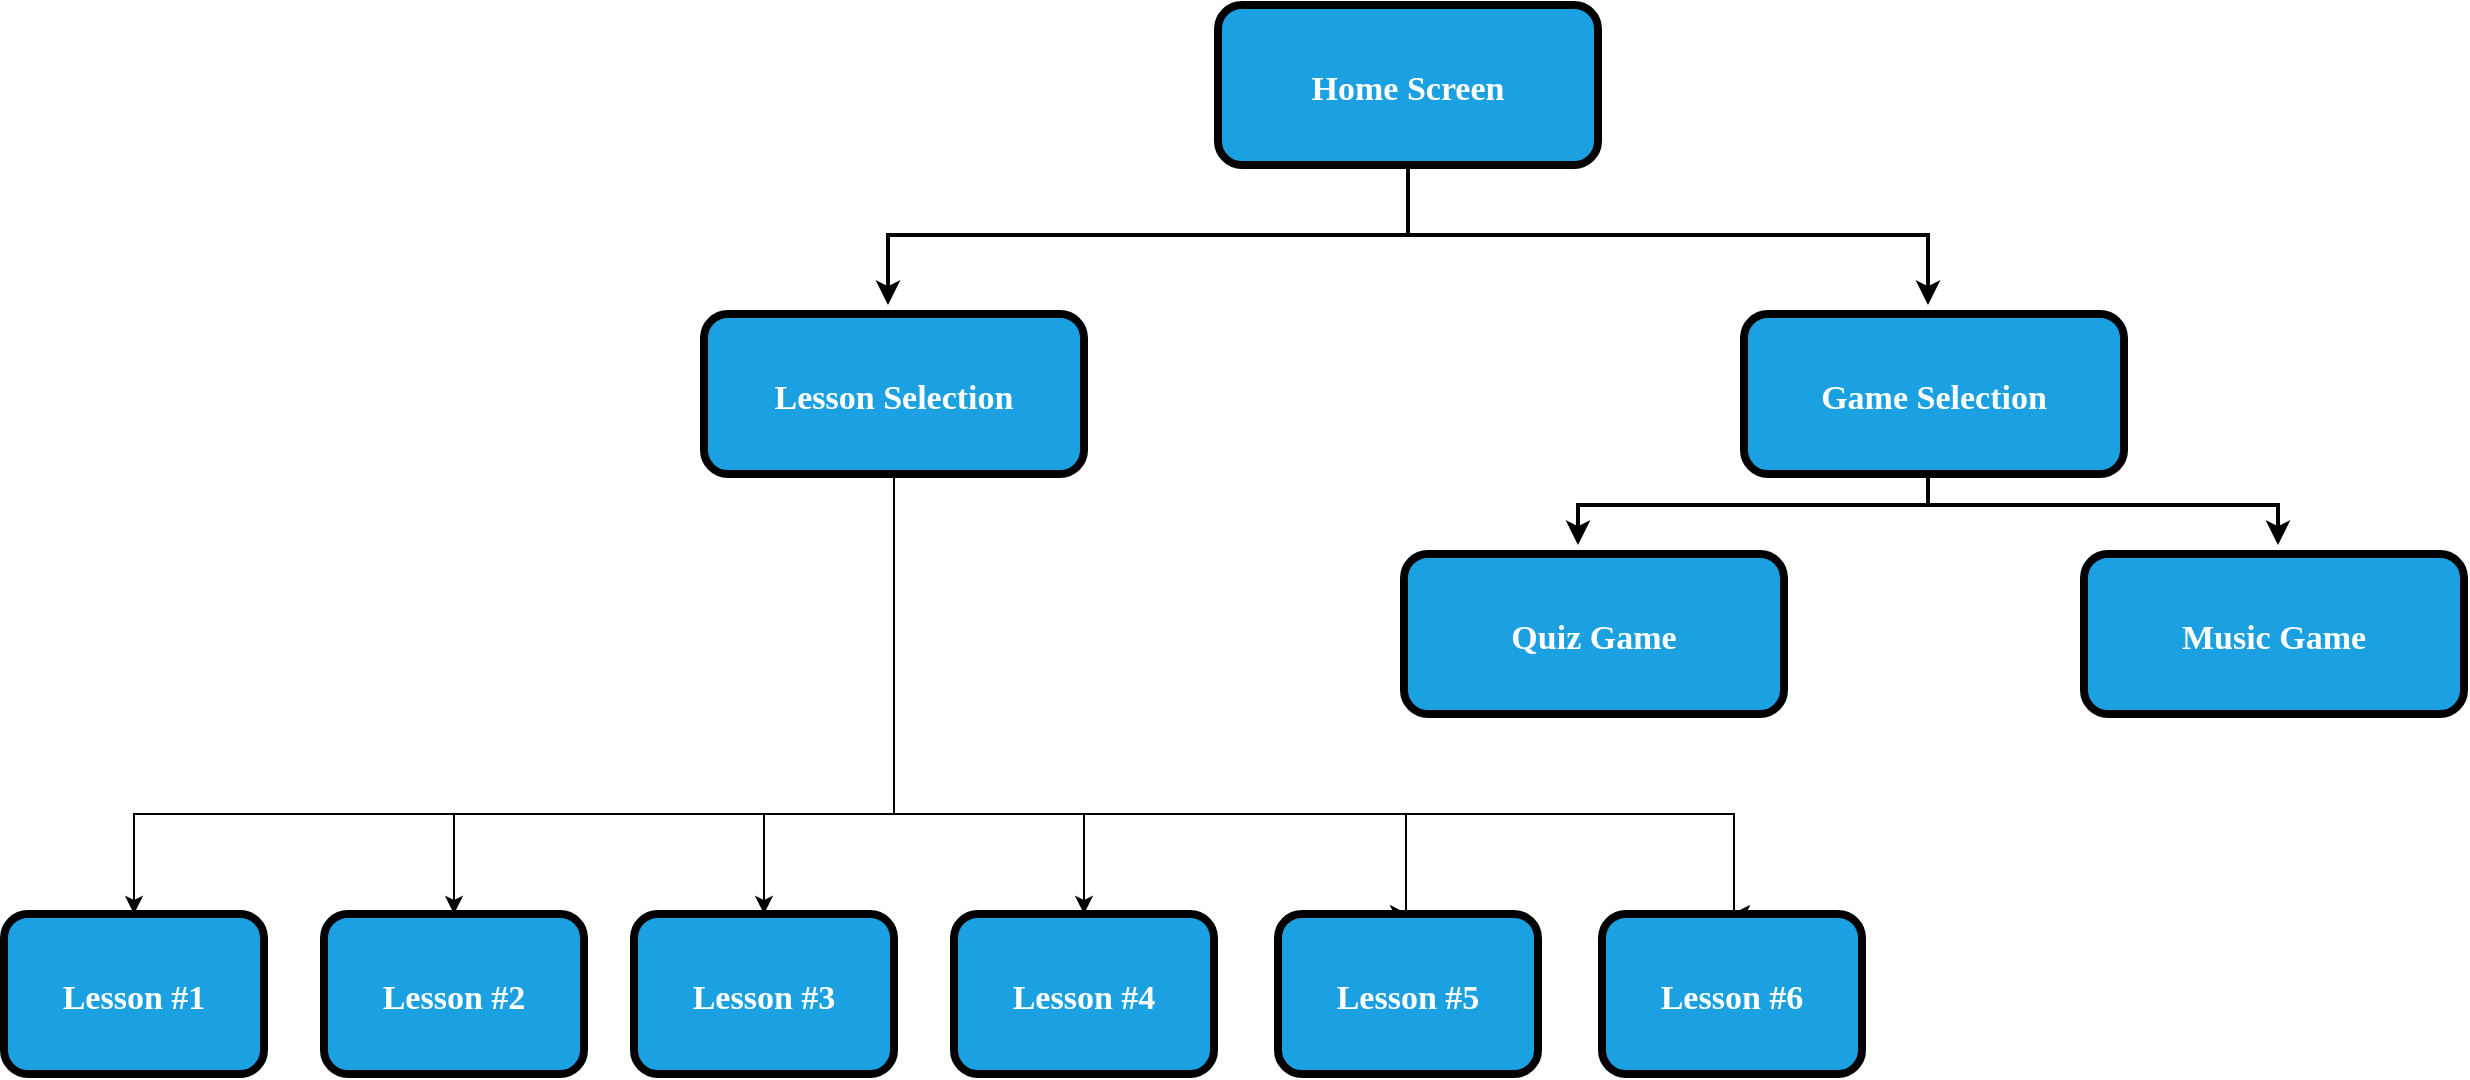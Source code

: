 <mxfile version="12.1.3" type="github" pages="1"><diagram name="Page-1" id="2c0d36ab-eaac-3732-788b-9136903baeff"><mxGraphModel dx="1512" dy="782" grid="1" gridSize="10" guides="1" tooltips="1" connect="1" arrows="1" fold="1" page="1" pageScale="1.5" pageWidth="1169" pageHeight="827" background="#ffffff" math="0" shadow="0"><root><mxCell id="0"/><mxCell id="1" parent="0"/><mxCell id="2" value="Home Screen" style="rounded=1;fillColor=#1ba1e2;strokeColor=#000000;fontStyle=1;fontFamily=Verdana;fontSize=17;fontColor=#ffffff;strokeWidth=4;glass=0;" parent="1" vertex="1"><mxGeometry x="757" y="185.5" width="190" height="80" as="geometry"/></mxCell><mxCell id="9" value="" style="edgeStyle=elbowEdgeStyle;elbow=vertical;strokeWidth=2;rounded=0" parent="1" source="2" edge="1"><mxGeometry x="337" y="215.5" width="100" height="100" as="geometry"><mxPoint x="337" y="315.5" as="sourcePoint"/><mxPoint x="1112" y="335.5" as="targetPoint"/></mxGeometry></mxCell><mxCell id="61" value="" style="edgeStyle=elbowEdgeStyle;elbow=vertical;strokeWidth=2;rounded=0" parent="1" source="2" edge="1"><mxGeometry x="-23" y="135.5" width="100" height="100" as="geometry"><mxPoint x="-23" y="235.5" as="sourcePoint"/><mxPoint x="592" y="335.5" as="targetPoint"/></mxGeometry></mxCell><mxCell id="105" value="" style="edgeStyle=elbowEdgeStyle;elbow=vertical;strokeWidth=2;rounded=0" parent="1" edge="1"><mxGeometry x="-368" y="135.5" width="100" height="100" as="geometry"><mxPoint x="1112" y="415.5" as="sourcePoint"/><mxPoint x="937" y="455.5" as="targetPoint"/></mxGeometry></mxCell><mxCell id="106" value="" style="edgeStyle=elbowEdgeStyle;elbow=vertical;strokeWidth=2;rounded=0" parent="1" edge="1"><mxGeometry x="-368" y="135.5" width="100" height="100" as="geometry"><mxPoint x="1112" y="415.5" as="sourcePoint"/><mxPoint x="1287" y="455.5" as="targetPoint"/></mxGeometry></mxCell><mxCell id="9fvw7sHv7YyrjvuQUjN1-128" style="edgeStyle=orthogonalEdgeStyle;rounded=0;orthogonalLoop=1;jettySize=auto;html=1;exitX=0.5;exitY=1;exitDx=0;exitDy=0;fontFamily=Verdana;fontSize=17;entryX=0.5;entryY=0;entryDx=0;entryDy=0;" edge="1" parent="1" source="9fvw7sHv7YyrjvuQUjN1-124" target="9fvw7sHv7YyrjvuQUjN1-129"><mxGeometry relative="1" as="geometry"><mxPoint x="594.667" y="610" as="targetPoint"/><Array as="points"><mxPoint x="595" y="590"/><mxPoint x="215" y="590"/></Array></mxGeometry></mxCell><mxCell id="9fvw7sHv7YyrjvuQUjN1-138" style="edgeStyle=orthogonalEdgeStyle;rounded=0;orthogonalLoop=1;jettySize=auto;html=1;exitX=0.5;exitY=1;exitDx=0;exitDy=0;entryX=0.5;entryY=0;entryDx=0;entryDy=0;fontFamily=Verdana;fontSize=17;" edge="1" parent="1" source="9fvw7sHv7YyrjvuQUjN1-124" target="9fvw7sHv7YyrjvuQUjN1-131"><mxGeometry relative="1" as="geometry"><Array as="points"><mxPoint x="595" y="590"/><mxPoint x="375" y="590"/></Array></mxGeometry></mxCell><mxCell id="9fvw7sHv7YyrjvuQUjN1-139" style="edgeStyle=orthogonalEdgeStyle;rounded=0;orthogonalLoop=1;jettySize=auto;html=1;exitX=0.5;exitY=1;exitDx=0;exitDy=0;entryX=0.5;entryY=0;entryDx=0;entryDy=0;fontFamily=Verdana;fontSize=17;" edge="1" parent="1" source="9fvw7sHv7YyrjvuQUjN1-124" target="9fvw7sHv7YyrjvuQUjN1-132"><mxGeometry relative="1" as="geometry"><Array as="points"><mxPoint x="595" y="590"/><mxPoint x="530" y="590"/></Array></mxGeometry></mxCell><mxCell id="9fvw7sHv7YyrjvuQUjN1-140" style="edgeStyle=orthogonalEdgeStyle;rounded=0;orthogonalLoop=1;jettySize=auto;html=1;exitX=0.5;exitY=1;exitDx=0;exitDy=0;entryX=0.5;entryY=0;entryDx=0;entryDy=0;fontFamily=Verdana;fontSize=17;" edge="1" parent="1" source="9fvw7sHv7YyrjvuQUjN1-124" target="9fvw7sHv7YyrjvuQUjN1-133"><mxGeometry relative="1" as="geometry"><Array as="points"><mxPoint x="595" y="590"/><mxPoint x="690" y="590"/></Array></mxGeometry></mxCell><mxCell id="9fvw7sHv7YyrjvuQUjN1-141" style="edgeStyle=orthogonalEdgeStyle;rounded=0;orthogonalLoop=1;jettySize=auto;html=1;exitX=0.5;exitY=1;exitDx=0;exitDy=0;entryX=0.5;entryY=0;entryDx=0;entryDy=0;fontFamily=Verdana;fontSize=17;" edge="1" parent="1" source="9fvw7sHv7YyrjvuQUjN1-124" target="9fvw7sHv7YyrjvuQUjN1-134"><mxGeometry relative="1" as="geometry"><Array as="points"><mxPoint x="595" y="590"/><mxPoint x="851" y="590"/></Array></mxGeometry></mxCell><mxCell id="9fvw7sHv7YyrjvuQUjN1-142" style="edgeStyle=orthogonalEdgeStyle;rounded=0;orthogonalLoop=1;jettySize=auto;html=1;exitX=0.5;exitY=1;exitDx=0;exitDy=0;entryX=0.5;entryY=0;entryDx=0;entryDy=0;fontFamily=Verdana;fontSize=17;" edge="1" parent="1" source="9fvw7sHv7YyrjvuQUjN1-124" target="9fvw7sHv7YyrjvuQUjN1-135"><mxGeometry relative="1" as="geometry"><Array as="points"><mxPoint x="595" y="590"/><mxPoint x="1015" y="590"/></Array></mxGeometry></mxCell><mxCell id="9fvw7sHv7YyrjvuQUjN1-124" value="Lesson Selection" style="rounded=1;fillColor=#1ba1e2;strokeColor=#000000;fontStyle=1;fontFamily=Verdana;fontSize=17;fontColor=#ffffff;strokeWidth=4;glass=0;" vertex="1" parent="1"><mxGeometry x="500" y="340" width="190" height="80" as="geometry"/></mxCell><mxCell id="9fvw7sHv7YyrjvuQUjN1-125" value="Game Selection" style="rounded=1;fillColor=#1ba1e2;strokeColor=#000000;fontStyle=1;fontFamily=Verdana;fontSize=17;fontColor=#ffffff;strokeWidth=4;glass=0;" vertex="1" parent="1"><mxGeometry x="1020" y="340" width="190" height="80" as="geometry"/></mxCell><mxCell id="9fvw7sHv7YyrjvuQUjN1-126" value="Quiz Game" style="rounded=1;fillColor=#1ba1e2;strokeColor=#000000;fontStyle=1;fontFamily=Verdana;fontSize=17;fontColor=#ffffff;strokeWidth=4;glass=0;" vertex="1" parent="1"><mxGeometry x="850" y="460" width="190" height="80" as="geometry"/></mxCell><mxCell id="9fvw7sHv7YyrjvuQUjN1-127" value="Music Game" style="rounded=1;fillColor=#1ba1e2;strokeColor=#000000;fontStyle=1;fontFamily=Verdana;fontSize=17;fontColor=#ffffff;strokeWidth=4;glass=0;" vertex="1" parent="1"><mxGeometry x="1190" y="460" width="190" height="80" as="geometry"/></mxCell><mxCell id="9fvw7sHv7YyrjvuQUjN1-129" value="Lesson #1" style="rounded=1;fillColor=#1ba1e2;strokeColor=#000000;fontStyle=1;fontFamily=Verdana;fontSize=17;fontColor=#ffffff;strokeWidth=4;glass=0;" vertex="1" parent="1"><mxGeometry x="150" y="640" width="130" height="80" as="geometry"/></mxCell><mxCell id="9fvw7sHv7YyrjvuQUjN1-131" value="Lesson #2" style="rounded=1;fillColor=#1ba1e2;strokeColor=#000000;fontStyle=1;fontFamily=Verdana;fontSize=17;fontColor=#ffffff;strokeWidth=4;glass=0;" vertex="1" parent="1"><mxGeometry x="310" y="640" width="130" height="80" as="geometry"/></mxCell><mxCell id="9fvw7sHv7YyrjvuQUjN1-132" value="Lesson #3" style="rounded=1;fillColor=#1ba1e2;strokeColor=#000000;fontStyle=1;fontFamily=Verdana;fontSize=17;fontColor=#ffffff;strokeWidth=4;glass=0;" vertex="1" parent="1"><mxGeometry x="465" y="640" width="130" height="80" as="geometry"/></mxCell><mxCell id="9fvw7sHv7YyrjvuQUjN1-133" value="Lesson #4" style="rounded=1;fillColor=#1ba1e2;strokeColor=#000000;fontStyle=1;fontFamily=Verdana;fontSize=17;fontColor=#ffffff;strokeWidth=4;glass=0;" vertex="1" parent="1"><mxGeometry x="625" y="640" width="130" height="80" as="geometry"/></mxCell><mxCell id="9fvw7sHv7YyrjvuQUjN1-134" value="Lesson #5" style="rounded=1;fillColor=#1ba1e2;strokeColor=#000000;fontStyle=1;fontFamily=Verdana;fontSize=17;fontColor=#ffffff;strokeWidth=4;glass=0;" vertex="1" parent="1"><mxGeometry x="787" y="640" width="130" height="80" as="geometry"/></mxCell><mxCell id="9fvw7sHv7YyrjvuQUjN1-135" value="Lesson #6" style="rounded=1;fillColor=#1ba1e2;strokeColor=#000000;fontStyle=1;fontFamily=Verdana;fontSize=17;fontColor=#ffffff;strokeWidth=4;glass=0;" vertex="1" parent="1"><mxGeometry x="949" y="640" width="130" height="80" as="geometry"/></mxCell></root></mxGraphModel></diagram></mxfile>
